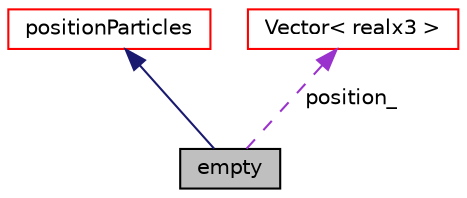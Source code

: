digraph "empty"
{
 // LATEX_PDF_SIZE
  edge [fontname="Helvetica",fontsize="10",labelfontname="Helvetica",labelfontsize="10"];
  node [fontname="Helvetica",fontsize="10",shape=record];
  Node1 [label="empty",height=0.2,width=0.4,color="black", fillcolor="grey75", style="filled", fontcolor="black",tooltip=" "];
  Node2 -> Node1 [dir="back",color="midnightblue",fontsize="10",style="solid",fontname="Helvetica"];
  Node2 [label="positionParticles",height=0.2,width=0.4,color="red", fillcolor="white", style="filled",URL="$classpFlow_1_1positionParticles.html",tooltip=" "];
  Node8 -> Node1 [dir="back",color="darkorchid3",fontsize="10",style="dashed",label=" position_" ,fontname="Helvetica"];
  Node8 [label="Vector\< realx3 \>",height=0.2,width=0.4,color="red", fillcolor="white", style="filled",URL="$classpFlow_1_1Vector.html",tooltip=" "];
}
